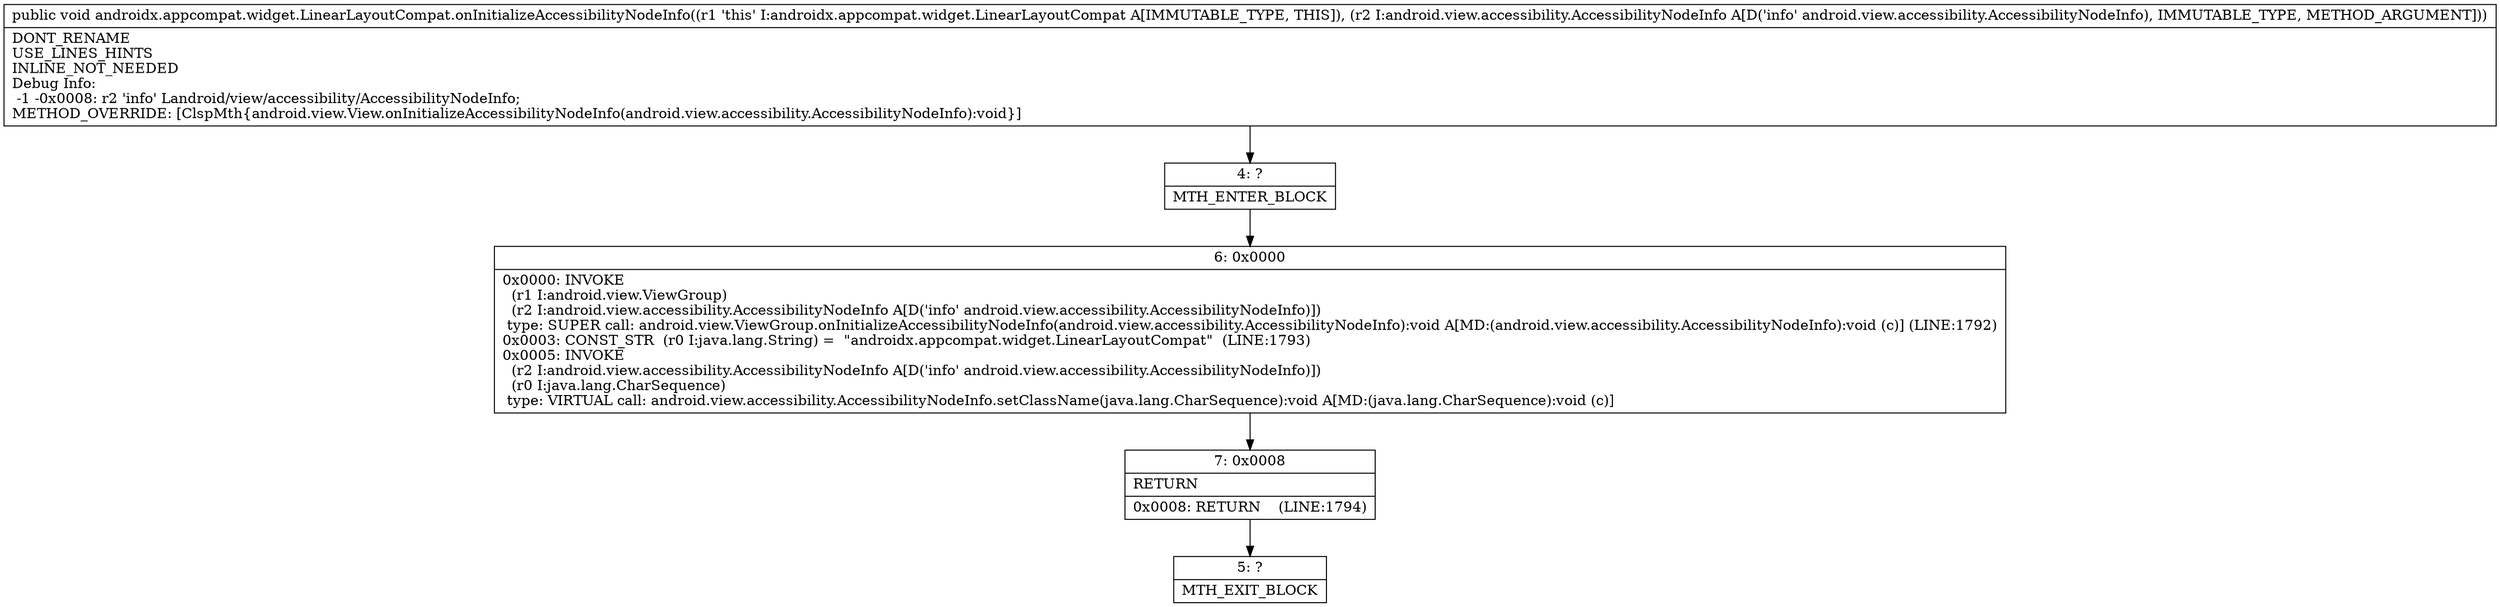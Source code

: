 digraph "CFG forandroidx.appcompat.widget.LinearLayoutCompat.onInitializeAccessibilityNodeInfo(Landroid\/view\/accessibility\/AccessibilityNodeInfo;)V" {
Node_4 [shape=record,label="{4\:\ ?|MTH_ENTER_BLOCK\l}"];
Node_6 [shape=record,label="{6\:\ 0x0000|0x0000: INVOKE  \l  (r1 I:android.view.ViewGroup)\l  (r2 I:android.view.accessibility.AccessibilityNodeInfo A[D('info' android.view.accessibility.AccessibilityNodeInfo)])\l type: SUPER call: android.view.ViewGroup.onInitializeAccessibilityNodeInfo(android.view.accessibility.AccessibilityNodeInfo):void A[MD:(android.view.accessibility.AccessibilityNodeInfo):void (c)] (LINE:1792)\l0x0003: CONST_STR  (r0 I:java.lang.String) =  \"androidx.appcompat.widget.LinearLayoutCompat\"  (LINE:1793)\l0x0005: INVOKE  \l  (r2 I:android.view.accessibility.AccessibilityNodeInfo A[D('info' android.view.accessibility.AccessibilityNodeInfo)])\l  (r0 I:java.lang.CharSequence)\l type: VIRTUAL call: android.view.accessibility.AccessibilityNodeInfo.setClassName(java.lang.CharSequence):void A[MD:(java.lang.CharSequence):void (c)]\l}"];
Node_7 [shape=record,label="{7\:\ 0x0008|RETURN\l|0x0008: RETURN    (LINE:1794)\l}"];
Node_5 [shape=record,label="{5\:\ ?|MTH_EXIT_BLOCK\l}"];
MethodNode[shape=record,label="{public void androidx.appcompat.widget.LinearLayoutCompat.onInitializeAccessibilityNodeInfo((r1 'this' I:androidx.appcompat.widget.LinearLayoutCompat A[IMMUTABLE_TYPE, THIS]), (r2 I:android.view.accessibility.AccessibilityNodeInfo A[D('info' android.view.accessibility.AccessibilityNodeInfo), IMMUTABLE_TYPE, METHOD_ARGUMENT]))  | DONT_RENAME\lUSE_LINES_HINTS\lINLINE_NOT_NEEDED\lDebug Info:\l  \-1 \-0x0008: r2 'info' Landroid\/view\/accessibility\/AccessibilityNodeInfo;\lMETHOD_OVERRIDE: [ClspMth\{android.view.View.onInitializeAccessibilityNodeInfo(android.view.accessibility.AccessibilityNodeInfo):void\}]\l}"];
MethodNode -> Node_4;Node_4 -> Node_6;
Node_6 -> Node_7;
Node_7 -> Node_5;
}


